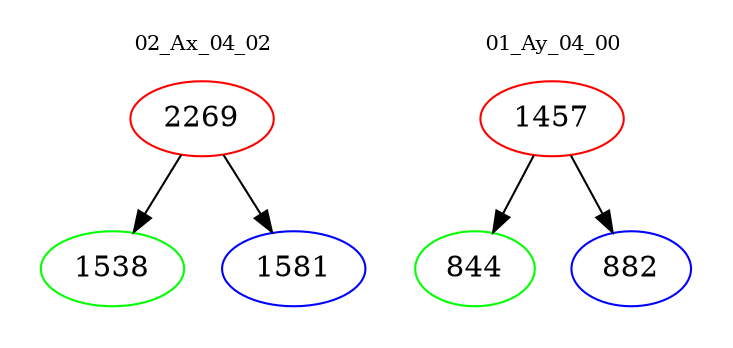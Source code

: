 digraph{
subgraph cluster_0 {
color = white
label = "02_Ax_04_02";
fontsize=10;
T0_2269 [label="2269", color="red"]
T0_2269 -> T0_1538 [color="black"]
T0_1538 [label="1538", color="green"]
T0_2269 -> T0_1581 [color="black"]
T0_1581 [label="1581", color="blue"]
}
subgraph cluster_1 {
color = white
label = "01_Ay_04_00";
fontsize=10;
T1_1457 [label="1457", color="red"]
T1_1457 -> T1_844 [color="black"]
T1_844 [label="844", color="green"]
T1_1457 -> T1_882 [color="black"]
T1_882 [label="882", color="blue"]
}
}
